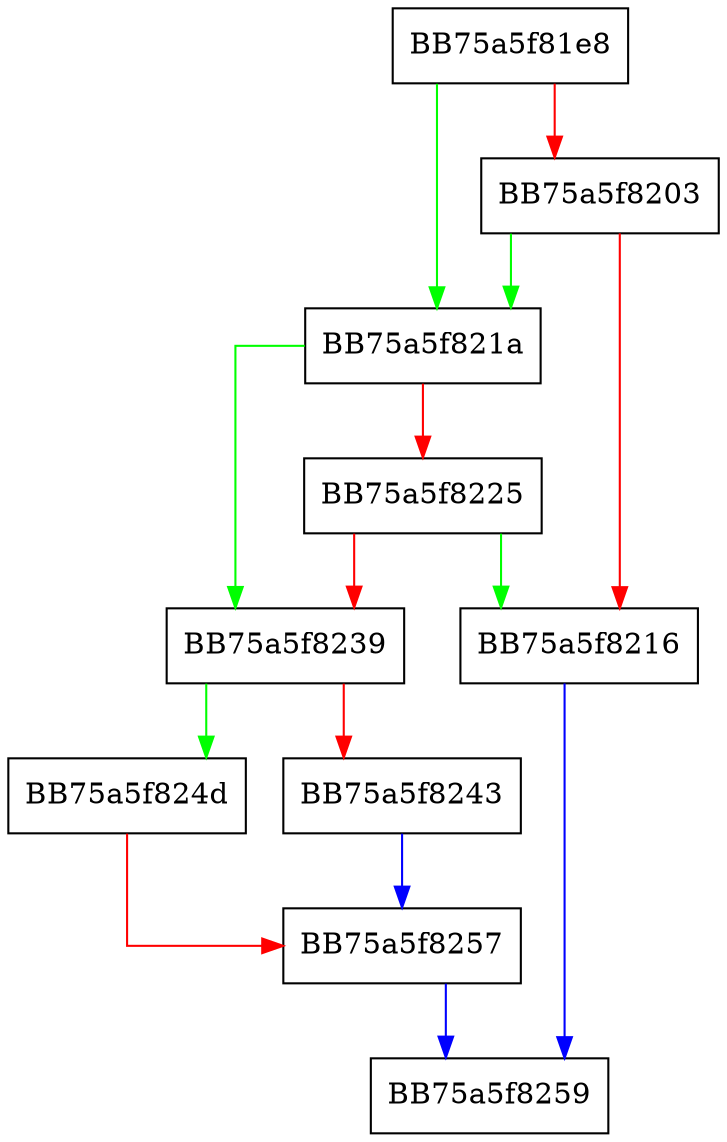 digraph push_object {
  node [shape="box"];
  graph [splines=ortho];
  BB75a5f81e8 -> BB75a5f821a [color="green"];
  BB75a5f81e8 -> BB75a5f8203 [color="red"];
  BB75a5f8203 -> BB75a5f821a [color="green"];
  BB75a5f8203 -> BB75a5f8216 [color="red"];
  BB75a5f8216 -> BB75a5f8259 [color="blue"];
  BB75a5f821a -> BB75a5f8239 [color="green"];
  BB75a5f821a -> BB75a5f8225 [color="red"];
  BB75a5f8225 -> BB75a5f8216 [color="green"];
  BB75a5f8225 -> BB75a5f8239 [color="red"];
  BB75a5f8239 -> BB75a5f824d [color="green"];
  BB75a5f8239 -> BB75a5f8243 [color="red"];
  BB75a5f8243 -> BB75a5f8257 [color="blue"];
  BB75a5f824d -> BB75a5f8257 [color="red"];
  BB75a5f8257 -> BB75a5f8259 [color="blue"];
}